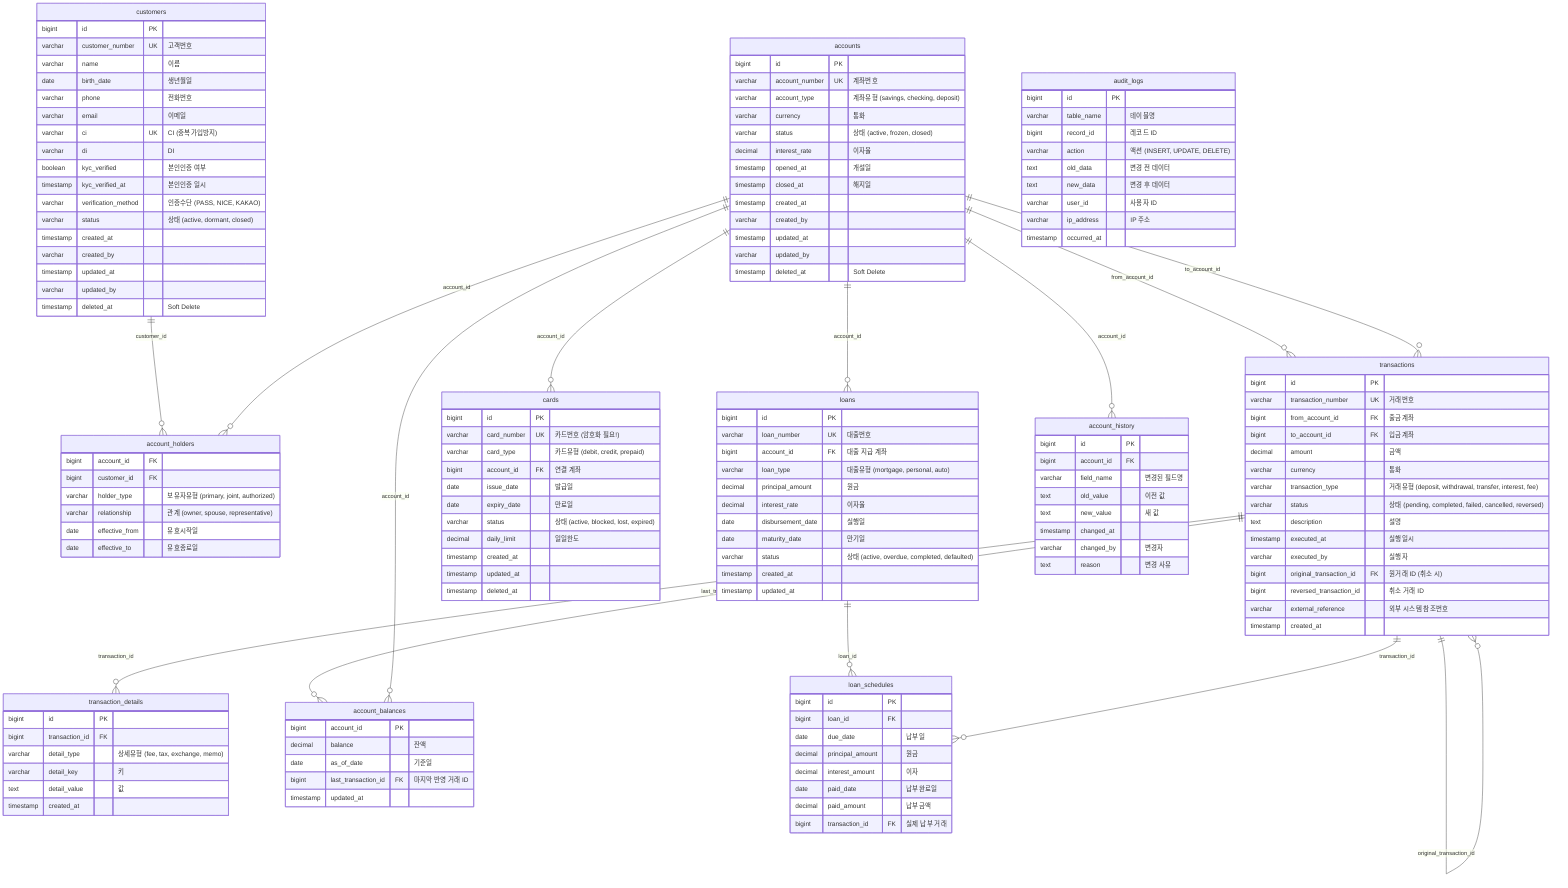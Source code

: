 erDiagram
    customers {
        bigint id PK
        varchar customer_number UK "고객번호"
        varchar name "이름"
        date birth_date "생년월일"
        varchar phone "전화번호"
        varchar email "이메일"
        varchar ci UK "CI (중복가입방지)"
        varchar di "DI"
        boolean kyc_verified "본인인증 여부"
        timestamp kyc_verified_at "본인인증 일시"
        varchar verification_method "인증수단 (PASS, NICE, KAKAO)"
        varchar status "상태 (active, dormant, closed)"
        timestamp created_at
        varchar created_by
        timestamp updated_at
        varchar updated_by
        timestamp deleted_at "Soft Delete"
    }

    accounts {
        bigint id PK
        varchar account_number UK "계좌번호"
        varchar account_type "계좌유형 (savings, checking, deposit)"
        varchar currency "통화"
        varchar status "상태 (active, frozen, closed)"
        decimal interest_rate "이자율"
        timestamp opened_at "개설일"
        timestamp closed_at "해지일"
        timestamp created_at
        varchar created_by
        timestamp updated_at
        varchar updated_by
        timestamp deleted_at "Soft Delete"
    }

    account_holders {
        bigint account_id FK
        bigint customer_id FK
        varchar holder_type "보유자유형 (primary, joint, authorized)"
        varchar relationship "관계 (owner, spouse, representative)"
        date effective_from "유효시작일"
        date effective_to "유효종료일"
    }

    transactions {
        bigint id PK
        varchar transaction_number UK "거래번호"
        bigint from_account_id FK "출금계좌"
        bigint to_account_id FK "입금계좌"
        decimal amount "금액"
        varchar currency "통화"
        varchar transaction_type "거래유형 (deposit, withdrawal, transfer, interest, fee)"
        varchar status "상태 (pending, completed, failed, cancelled, reversed)"
        text description "설명"
        timestamp executed_at "실행일시"
        varchar executed_by "실행자"
        bigint original_transaction_id FK "원거래 ID (취소 시)"
        bigint reversed_transaction_id "취소 거래 ID"
        varchar external_reference "외부 시스템 참조번호"
        timestamp created_at
    }

    transaction_details {
        bigint id PK
        bigint transaction_id FK
        varchar detail_type "상세유형 (fee, tax, exchange, memo)"
        varchar detail_key "키"
        text detail_value "값"
        timestamp created_at
    }

    account_balances {
        bigint account_id PK
        decimal balance "잔액"
        date as_of_date "기준일"
        bigint last_transaction_id FK "마지막 반영 거래 ID"
        timestamp updated_at
    }

    cards {
        bigint id PK
        varchar card_number UK "카드번호 (암호화 필요!)"
        varchar card_type "카드유형 (debit, credit, prepaid)"
        bigint account_id FK "연결 계좌"
        date issue_date "발급일"
        date expiry_date "만료일"
        varchar status "상태 (active, blocked, lost, expired)"
        decimal daily_limit "일일한도"
        timestamp created_at
        timestamp updated_at
        timestamp deleted_at
    }

    loans {
        bigint id PK
        varchar loan_number UK "대출번호"
        bigint account_id FK "대출 지급 계좌"
        varchar loan_type "대출유형 (mortgage, personal, auto)"
        decimal principal_amount "원금"
        decimal interest_rate "이자율"
        date disbursement_date "실행일"
        date maturity_date "만기일"
        varchar status "상태 (active, overdue, completed, defaulted)"
        timestamp created_at
        timestamp updated_at
    }

    loan_schedules {
        bigint id PK
        bigint loan_id FK
        date due_date "납부일"
        decimal principal_amount "원금"
        decimal interest_amount "이자"
        date paid_date "납부완료일"
        decimal paid_amount "납부금액"
        bigint transaction_id FK "실제 납부 거래"
    }

    account_history {
        bigint id PK
        bigint account_id FK
        varchar field_name "변경된 필드명"
        text old_value "이전 값"
        text new_value "새 값"
        timestamp changed_at
        varchar changed_by "변경자"
        text reason "변경 사유"
    }

    audit_logs {
        bigint id PK
        varchar table_name "테이블명"
        bigint record_id "레코드 ID"
        varchar action "액션 (INSERT, UPDATE, DELETE)"
        text old_data "변경 전 데이터"
        text new_data "변경 후 데이터"
        varchar user_id "사용자 ID"
        varchar ip_address "IP 주소"
        timestamp occurred_at
    }

    %% Relationships
    loans ||--o{ loan_schedules : "loan_id"
    accounts ||--o{ cards : "account_id"
    transactions ||--o{ account_balances : "last_transaction_id"
    accounts ||--o{ account_history : "account_id"
    transactions ||--o{ transactions : "original_transaction_id"
    transactions ||--o{ loan_schedules : "transaction_id"
    customers ||--o{ account_holders : "customer_id"
    accounts ||--o{ transactions : "from_account_id"
    accounts ||--o{ transactions : "to_account_id"
    accounts ||--o{ account_holders : "account_id"
    accounts ||--o{ account_balances : "account_id"
    transactions ||--o{ transaction_details : "transaction_id"
    accounts ||--o{ loans : "account_id"